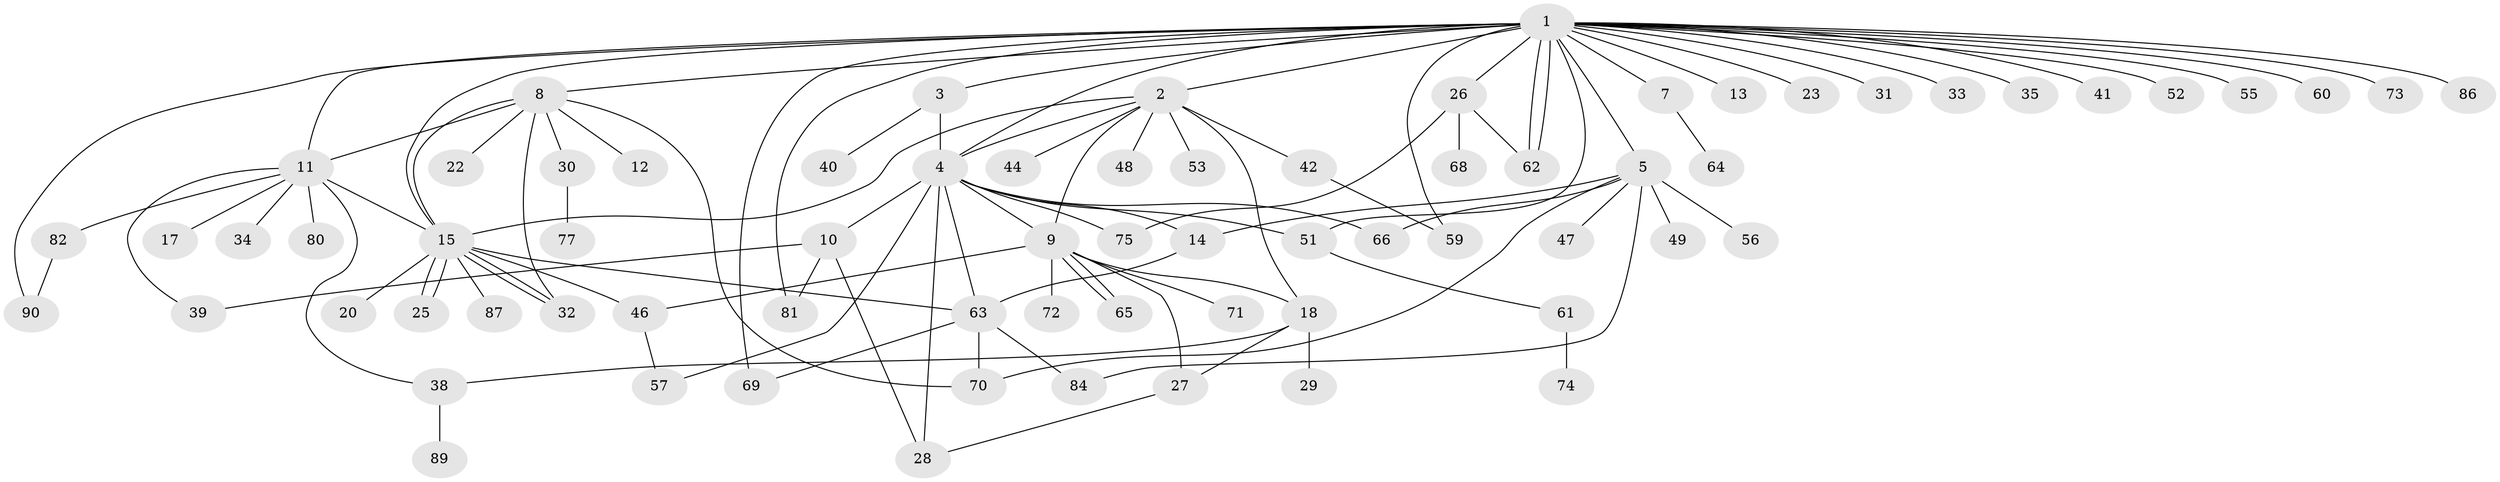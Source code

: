 // Generated by graph-tools (version 1.1) at 2025/23/03/03/25 07:23:55]
// undirected, 71 vertices, 104 edges
graph export_dot {
graph [start="1"]
  node [color=gray90,style=filled];
  1 [super="+43"];
  2 [super="+6"];
  3 [super="+54"];
  4 [super="+24"];
  5 [super="+78"];
  7;
  8 [super="+45"];
  9 [super="+67"];
  10 [super="+16"];
  11 [super="+83"];
  12;
  13;
  14 [super="+21"];
  15 [super="+19"];
  17;
  18 [super="+58"];
  20;
  22;
  23;
  25;
  26 [super="+76"];
  27 [super="+79"];
  28 [super="+37"];
  29;
  30 [super="+36"];
  31;
  32;
  33;
  34;
  35;
  38 [super="+50"];
  39;
  40;
  41 [super="+91"];
  42;
  44;
  46;
  47;
  48;
  49;
  51;
  52;
  53;
  55;
  56;
  57 [super="+88"];
  59;
  60;
  61;
  62;
  63 [super="+85"];
  64;
  65;
  66;
  68;
  69;
  70;
  71;
  72;
  73;
  74;
  75;
  77;
  80;
  81;
  82;
  84;
  86;
  87;
  89;
  90;
  1 -- 2;
  1 -- 3;
  1 -- 4;
  1 -- 5;
  1 -- 7;
  1 -- 8;
  1 -- 11 [weight=2];
  1 -- 13;
  1 -- 15;
  1 -- 23;
  1 -- 26;
  1 -- 31;
  1 -- 33;
  1 -- 35;
  1 -- 41;
  1 -- 51;
  1 -- 52;
  1 -- 55;
  1 -- 59;
  1 -- 60;
  1 -- 62;
  1 -- 62;
  1 -- 69;
  1 -- 73;
  1 -- 81;
  1 -- 86;
  1 -- 90;
  2 -- 9;
  2 -- 15;
  2 -- 44;
  2 -- 48;
  2 -- 18 [weight=2];
  2 -- 4;
  2 -- 53;
  2 -- 42;
  3 -- 4;
  3 -- 40;
  4 -- 10;
  4 -- 14;
  4 -- 28;
  4 -- 51;
  4 -- 66;
  4 -- 75;
  4 -- 9;
  4 -- 63;
  4 -- 57;
  5 -- 14;
  5 -- 47;
  5 -- 49;
  5 -- 56;
  5 -- 66;
  5 -- 70;
  5 -- 84;
  7 -- 64;
  8 -- 12;
  8 -- 22;
  8 -- 30;
  8 -- 15;
  8 -- 32;
  8 -- 11;
  8 -- 70;
  9 -- 18;
  9 -- 27;
  9 -- 46;
  9 -- 65;
  9 -- 65;
  9 -- 71;
  9 -- 72;
  10 -- 39;
  10 -- 81;
  10 -- 28;
  11 -- 17;
  11 -- 34;
  11 -- 38;
  11 -- 39;
  11 -- 80;
  11 -- 82;
  11 -- 15;
  14 -- 63;
  15 -- 25;
  15 -- 25;
  15 -- 32;
  15 -- 32;
  15 -- 46;
  15 -- 63;
  15 -- 87;
  15 -- 20;
  18 -- 29;
  18 -- 38;
  18 -- 27;
  26 -- 62;
  26 -- 68;
  26 -- 75;
  27 -- 28;
  30 -- 77;
  38 -- 89;
  42 -- 59;
  46 -- 57;
  51 -- 61;
  61 -- 74;
  63 -- 69;
  63 -- 84;
  63 -- 70;
  82 -- 90;
}
